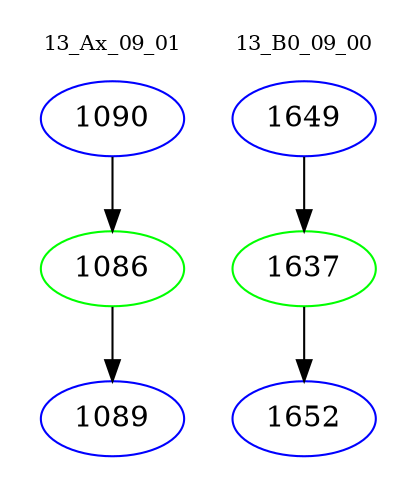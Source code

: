 digraph{
subgraph cluster_0 {
color = white
label = "13_Ax_09_01";
fontsize=10;
T0_1090 [label="1090", color="blue"]
T0_1090 -> T0_1086 [color="black"]
T0_1086 [label="1086", color="green"]
T0_1086 -> T0_1089 [color="black"]
T0_1089 [label="1089", color="blue"]
}
subgraph cluster_1 {
color = white
label = "13_B0_09_00";
fontsize=10;
T1_1649 [label="1649", color="blue"]
T1_1649 -> T1_1637 [color="black"]
T1_1637 [label="1637", color="green"]
T1_1637 -> T1_1652 [color="black"]
T1_1652 [label="1652", color="blue"]
}
}
